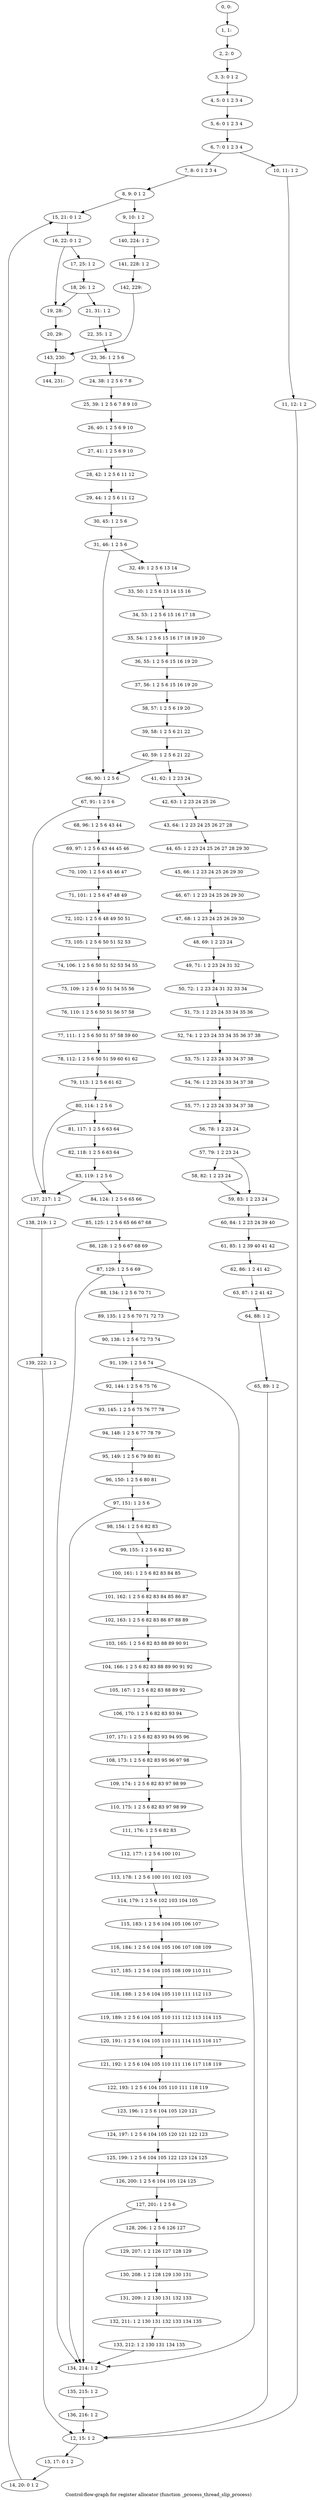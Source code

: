 digraph G {
graph [label="Control-flow-graph for register allocator (function _process_thread_slip_process)"]
0[label="0, 0: "];
1[label="1, 1: "];
2[label="2, 2: 0 "];
3[label="3, 3: 0 1 2 "];
4[label="4, 5: 0 1 2 3 4 "];
5[label="5, 6: 0 1 2 3 4 "];
6[label="6, 7: 0 1 2 3 4 "];
7[label="7, 8: 0 1 2 3 4 "];
8[label="8, 9: 0 1 2 "];
9[label="9, 10: 1 2 "];
10[label="10, 11: 1 2 "];
11[label="11, 12: 1 2 "];
12[label="12, 15: 1 2 "];
13[label="13, 17: 0 1 2 "];
14[label="14, 20: 0 1 2 "];
15[label="15, 21: 0 1 2 "];
16[label="16, 22: 0 1 2 "];
17[label="17, 25: 1 2 "];
18[label="18, 26: 1 2 "];
19[label="19, 28: "];
20[label="20, 29: "];
21[label="21, 31: 1 2 "];
22[label="22, 35: 1 2 "];
23[label="23, 36: 1 2 5 6 "];
24[label="24, 38: 1 2 5 6 7 8 "];
25[label="25, 39: 1 2 5 6 7 8 9 10 "];
26[label="26, 40: 1 2 5 6 9 10 "];
27[label="27, 41: 1 2 5 6 9 10 "];
28[label="28, 42: 1 2 5 6 11 12 "];
29[label="29, 44: 1 2 5 6 11 12 "];
30[label="30, 45: 1 2 5 6 "];
31[label="31, 46: 1 2 5 6 "];
32[label="32, 49: 1 2 5 6 13 14 "];
33[label="33, 50: 1 2 5 6 13 14 15 16 "];
34[label="34, 53: 1 2 5 6 15 16 17 18 "];
35[label="35, 54: 1 2 5 6 15 16 17 18 19 20 "];
36[label="36, 55: 1 2 5 6 15 16 19 20 "];
37[label="37, 56: 1 2 5 6 15 16 19 20 "];
38[label="38, 57: 1 2 5 6 19 20 "];
39[label="39, 58: 1 2 5 6 21 22 "];
40[label="40, 59: 1 2 5 6 21 22 "];
41[label="41, 62: 1 2 23 24 "];
42[label="42, 63: 1 2 23 24 25 26 "];
43[label="43, 64: 1 2 23 24 25 26 27 28 "];
44[label="44, 65: 1 2 23 24 25 26 27 28 29 30 "];
45[label="45, 66: 1 2 23 24 25 26 29 30 "];
46[label="46, 67: 1 2 23 24 25 26 29 30 "];
47[label="47, 68: 1 2 23 24 25 26 29 30 "];
48[label="48, 69: 1 2 23 24 "];
49[label="49, 71: 1 2 23 24 31 32 "];
50[label="50, 72: 1 2 23 24 31 32 33 34 "];
51[label="51, 73: 1 2 23 24 33 34 35 36 "];
52[label="52, 74: 1 2 23 24 33 34 35 36 37 38 "];
53[label="53, 75: 1 2 23 24 33 34 37 38 "];
54[label="54, 76: 1 2 23 24 33 34 37 38 "];
55[label="55, 77: 1 2 23 24 33 34 37 38 "];
56[label="56, 78: 1 2 23 24 "];
57[label="57, 79: 1 2 23 24 "];
58[label="58, 82: 1 2 23 24 "];
59[label="59, 83: 1 2 23 24 "];
60[label="60, 84: 1 2 23 24 39 40 "];
61[label="61, 85: 1 2 39 40 41 42 "];
62[label="62, 86: 1 2 41 42 "];
63[label="63, 87: 1 2 41 42 "];
64[label="64, 88: 1 2 "];
65[label="65, 89: 1 2 "];
66[label="66, 90: 1 2 5 6 "];
67[label="67, 91: 1 2 5 6 "];
68[label="68, 96: 1 2 5 6 43 44 "];
69[label="69, 97: 1 2 5 6 43 44 45 46 "];
70[label="70, 100: 1 2 5 6 45 46 47 "];
71[label="71, 101: 1 2 5 6 47 48 49 "];
72[label="72, 102: 1 2 5 6 48 49 50 51 "];
73[label="73, 105: 1 2 5 6 50 51 52 53 "];
74[label="74, 106: 1 2 5 6 50 51 52 53 54 55 "];
75[label="75, 109: 1 2 5 6 50 51 54 55 56 "];
76[label="76, 110: 1 2 5 6 50 51 56 57 58 "];
77[label="77, 111: 1 2 5 6 50 51 57 58 59 60 "];
78[label="78, 112: 1 2 5 6 50 51 59 60 61 62 "];
79[label="79, 113: 1 2 5 6 61 62 "];
80[label="80, 114: 1 2 5 6 "];
81[label="81, 117: 1 2 5 6 63 64 "];
82[label="82, 118: 1 2 5 6 63 64 "];
83[label="83, 119: 1 2 5 6 "];
84[label="84, 124: 1 2 5 6 65 66 "];
85[label="85, 125: 1 2 5 6 65 66 67 68 "];
86[label="86, 128: 1 2 5 6 67 68 69 "];
87[label="87, 129: 1 2 5 6 69 "];
88[label="88, 134: 1 2 5 6 70 71 "];
89[label="89, 135: 1 2 5 6 70 71 72 73 "];
90[label="90, 138: 1 2 5 6 72 73 74 "];
91[label="91, 139: 1 2 5 6 74 "];
92[label="92, 144: 1 2 5 6 75 76 "];
93[label="93, 145: 1 2 5 6 75 76 77 78 "];
94[label="94, 148: 1 2 5 6 77 78 79 "];
95[label="95, 149: 1 2 5 6 79 80 81 "];
96[label="96, 150: 1 2 5 6 80 81 "];
97[label="97, 151: 1 2 5 6 "];
98[label="98, 154: 1 2 5 6 82 83 "];
99[label="99, 155: 1 2 5 6 82 83 "];
100[label="100, 161: 1 2 5 6 82 83 84 85 "];
101[label="101, 162: 1 2 5 6 82 83 84 85 86 87 "];
102[label="102, 163: 1 2 5 6 82 83 86 87 88 89 "];
103[label="103, 165: 1 2 5 6 82 83 88 89 90 91 "];
104[label="104, 166: 1 2 5 6 82 83 88 89 90 91 92 "];
105[label="105, 167: 1 2 5 6 82 83 88 89 92 "];
106[label="106, 170: 1 2 5 6 82 83 93 94 "];
107[label="107, 171: 1 2 5 6 82 83 93 94 95 96 "];
108[label="108, 173: 1 2 5 6 82 83 95 96 97 98 "];
109[label="109, 174: 1 2 5 6 82 83 97 98 99 "];
110[label="110, 175: 1 2 5 6 82 83 97 98 99 "];
111[label="111, 176: 1 2 5 6 82 83 "];
112[label="112, 177: 1 2 5 6 100 101 "];
113[label="113, 178: 1 2 5 6 100 101 102 103 "];
114[label="114, 179: 1 2 5 6 102 103 104 105 "];
115[label="115, 183: 1 2 5 6 104 105 106 107 "];
116[label="116, 184: 1 2 5 6 104 105 106 107 108 109 "];
117[label="117, 185: 1 2 5 6 104 105 108 109 110 111 "];
118[label="118, 188: 1 2 5 6 104 105 110 111 112 113 "];
119[label="119, 189: 1 2 5 6 104 105 110 111 112 113 114 115 "];
120[label="120, 191: 1 2 5 6 104 105 110 111 114 115 116 117 "];
121[label="121, 192: 1 2 5 6 104 105 110 111 116 117 118 119 "];
122[label="122, 193: 1 2 5 6 104 105 110 111 118 119 "];
123[label="123, 196: 1 2 5 6 104 105 120 121 "];
124[label="124, 197: 1 2 5 6 104 105 120 121 122 123 "];
125[label="125, 199: 1 2 5 6 104 105 122 123 124 125 "];
126[label="126, 200: 1 2 5 6 104 105 124 125 "];
127[label="127, 201: 1 2 5 6 "];
128[label="128, 206: 1 2 5 6 126 127 "];
129[label="129, 207: 1 2 126 127 128 129 "];
130[label="130, 208: 1 2 128 129 130 131 "];
131[label="131, 209: 1 2 130 131 132 133 "];
132[label="132, 211: 1 2 130 131 132 133 134 135 "];
133[label="133, 212: 1 2 130 131 134 135 "];
134[label="134, 214: 1 2 "];
135[label="135, 215: 1 2 "];
136[label="136, 216: 1 2 "];
137[label="137, 217: 1 2 "];
138[label="138, 219: 1 2 "];
139[label="139, 222: 1 2 "];
140[label="140, 224: 1 2 "];
141[label="141, 228: 1 2 "];
142[label="142, 229: "];
143[label="143, 230: "];
144[label="144, 231: "];
0->1 ;
1->2 ;
2->3 ;
3->4 ;
4->5 ;
5->6 ;
6->7 ;
6->10 ;
7->8 ;
8->9 ;
8->15 ;
9->140 ;
10->11 ;
11->12 ;
12->13 ;
13->14 ;
14->15 ;
15->16 ;
16->17 ;
16->19 ;
17->18 ;
18->19 ;
18->21 ;
19->20 ;
20->143 ;
21->22 ;
22->23 ;
23->24 ;
24->25 ;
25->26 ;
26->27 ;
27->28 ;
28->29 ;
29->30 ;
30->31 ;
31->32 ;
31->66 ;
32->33 ;
33->34 ;
34->35 ;
35->36 ;
36->37 ;
37->38 ;
38->39 ;
39->40 ;
40->41 ;
40->66 ;
41->42 ;
42->43 ;
43->44 ;
44->45 ;
45->46 ;
46->47 ;
47->48 ;
48->49 ;
49->50 ;
50->51 ;
51->52 ;
52->53 ;
53->54 ;
54->55 ;
55->56 ;
56->57 ;
57->58 ;
57->59 ;
58->59 ;
59->60 ;
60->61 ;
61->62 ;
62->63 ;
63->64 ;
64->65 ;
65->12 ;
66->67 ;
67->68 ;
67->137 ;
68->69 ;
69->70 ;
70->71 ;
71->72 ;
72->73 ;
73->74 ;
74->75 ;
75->76 ;
76->77 ;
77->78 ;
78->79 ;
79->80 ;
80->81 ;
80->137 ;
81->82 ;
82->83 ;
83->84 ;
83->137 ;
84->85 ;
85->86 ;
86->87 ;
87->88 ;
87->134 ;
88->89 ;
89->90 ;
90->91 ;
91->92 ;
91->134 ;
92->93 ;
93->94 ;
94->95 ;
95->96 ;
96->97 ;
97->98 ;
97->134 ;
98->99 ;
99->100 ;
100->101 ;
101->102 ;
102->103 ;
103->104 ;
104->105 ;
105->106 ;
106->107 ;
107->108 ;
108->109 ;
109->110 ;
110->111 ;
111->112 ;
112->113 ;
113->114 ;
114->115 ;
115->116 ;
116->117 ;
117->118 ;
118->119 ;
119->120 ;
120->121 ;
121->122 ;
122->123 ;
123->124 ;
124->125 ;
125->126 ;
126->127 ;
127->128 ;
127->134 ;
128->129 ;
129->130 ;
130->131 ;
131->132 ;
132->133 ;
133->134 ;
134->135 ;
135->136 ;
136->12 ;
137->138 ;
138->139 ;
139->12 ;
140->141 ;
141->142 ;
142->143 ;
143->144 ;
}
